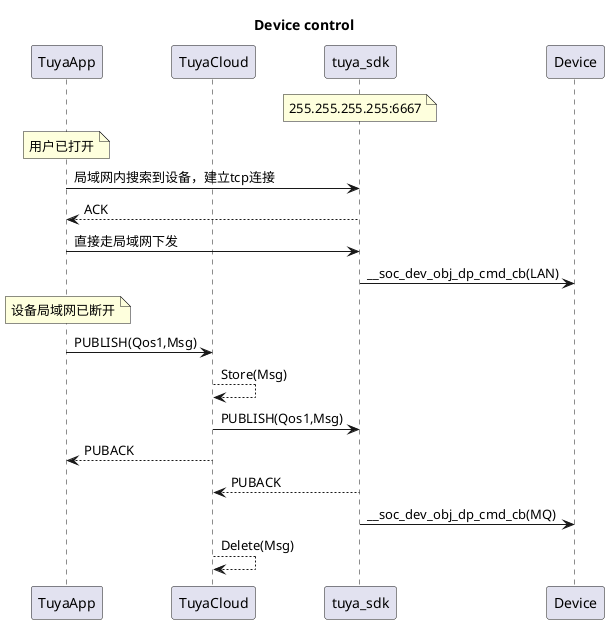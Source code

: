 ```uml
@startuml
title Device control
participant TuyaApp
participant TuyaCloud
participant tuya_sdk
participant Device

Note over tuya_sdk:255.255.255.255:6667
Note over TuyaApp:用户已打开
TuyaApp->tuya_sdk:局域网内搜索到设备，建立tcp连接
tuya_sdk-->TuyaApp:ACK
TuyaApp->tuya_sdk:直接走局域网下发
tuya_sdk->Device:__soc_dev_obj_dp_cmd_cb(LAN)
Note over TuyaApp:设备局域网已断开
TuyaApp->TuyaCloud:PUBLISH(Qos1,Msg)
TuyaCloud-->TuyaCloud:Store(Msg)
TuyaCloud->tuya_sdk:PUBLISH(Qos1,Msg)
TuyaCloud-->TuyaApp:PUBACK
tuya_sdk-->TuyaCloud:PUBACK
tuya_sdk->Device:__soc_dev_obj_dp_cmd_cb(MQ)
TuyaCloud-->TuyaCloud:Delete(Msg)
@enduml
```
